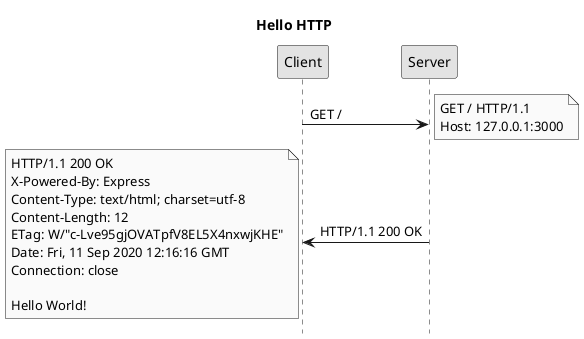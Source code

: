 @startuml
title Hello HTTP
hide footbox
skinparam monochrome true

Client -> Server: GET /
note right: GET / HTTP/1.1\nHost: 127.0.0.1:3000
Server -> Client: HTTP/1.1 200 OK
note left: HTTP/1.1 200 OK\nX-Powered-By: Express\nContent-Type: text/html; charset=utf-8\nContent-Length: 12\nETag: W/"c-Lve95gjOVATpfV8EL5X4nxwjKHE"\nDate: Fri, 11 Sep 2020 12:16:16 GMT\nConnection: close\n\nHello World!
@enduml
